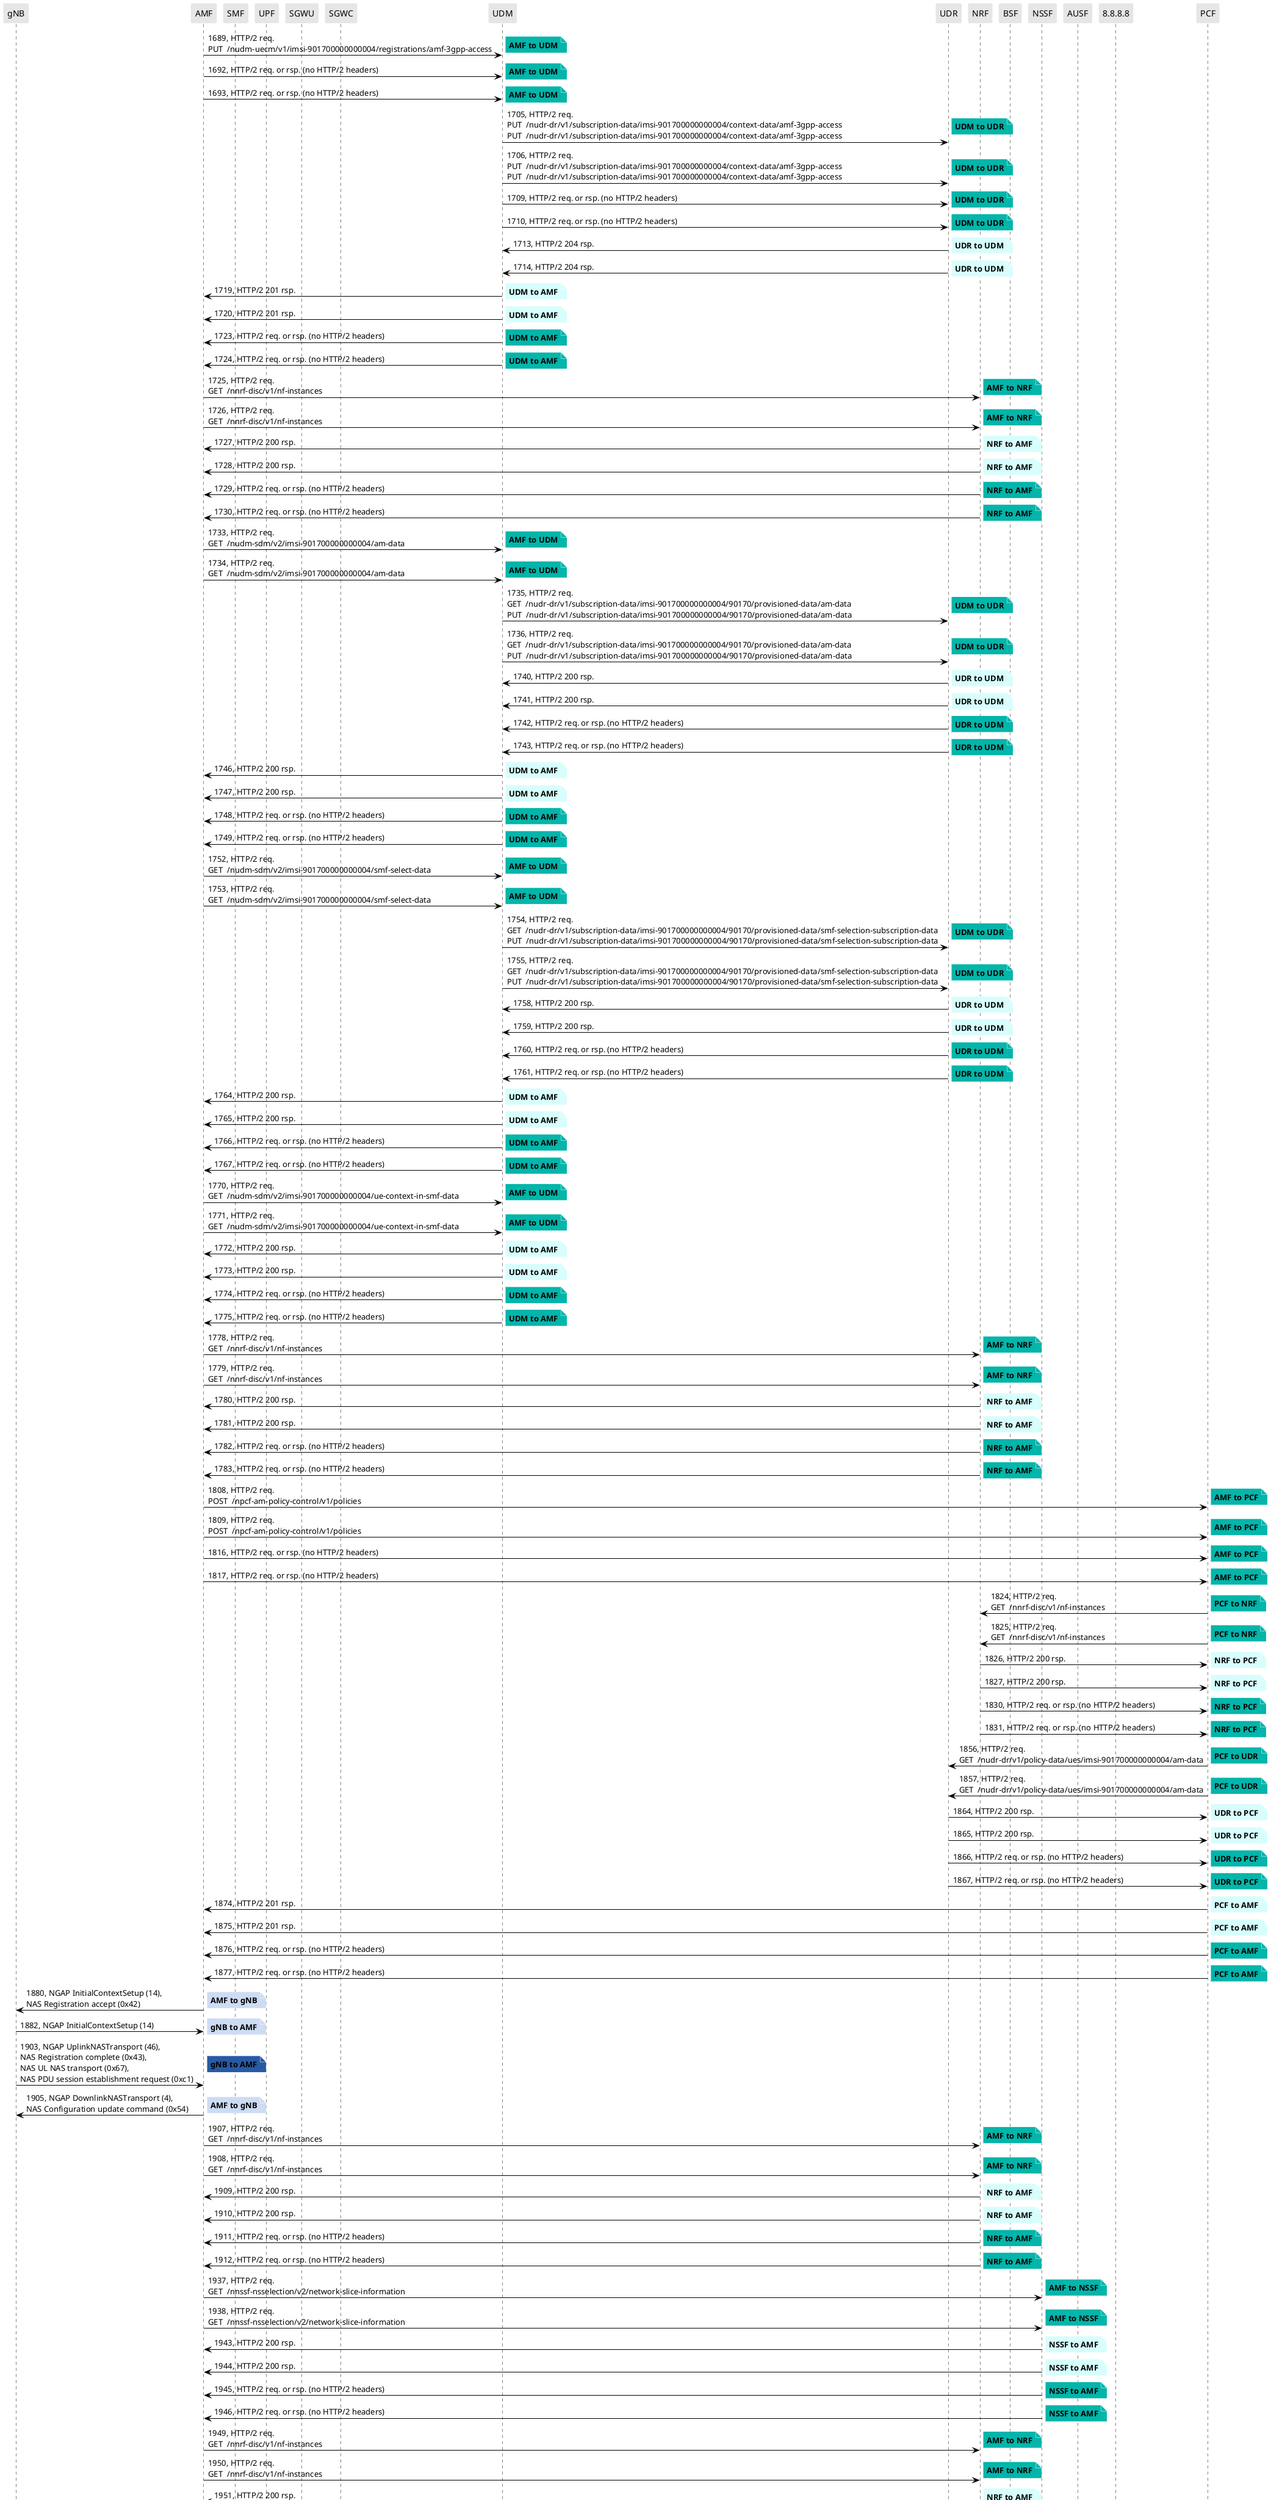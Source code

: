 @startuml
skinparam shadowing false
skinparam NoteBorderColor white
skinparam sequence {
    ArrowColor black
    LifeLineBorderColor black
    LifeLineBackgroundColor black
    ParticipantBorderColor white
    ParticipantBackgroundColor #e6e6e6
}
participant "gNB"
participant "AMF"
participant "SMF"
participant "UPF"
participant "SGWU"
participant "SGWC"
participant "UDM"
participant "UDR"
participant "NRF"
participant "BSF"
participant "NSSF"
participant "AUSF"
participant "8.8.8.8"
participant "PCF"

"AMF" -> "UDM": 1689, HTTP/2 req.\nPUT  /nudm-uecm/v1/imsi-901700000000004/registrations/amf-3gpp-access

note right #03B5AA
**AMF to UDM**
end note

"AMF" -> "UDM": 1692, HTTP/2 req. or rsp. (no HTTP/2 headers)

note right #03B5AA
**AMF to UDM**
end note

"AMF" -> "UDM": 1693, HTTP/2 req. or rsp. (no HTTP/2 headers)

note right #03B5AA
**AMF to UDM**
end note

"UDM" -> "UDR": 1705, HTTP/2 req.\nPUT  /nudr-dr/v1/subscription-data/imsi-901700000000004/context-data/amf-3gpp-access\nPUT  /nudr-dr/v1/subscription-data/imsi-901700000000004/context-data/amf-3gpp-access

note right #03B5AA
**UDM to UDR**
end note

"UDM" -> "UDR": 1706, HTTP/2 req.\nPUT  /nudr-dr/v1/subscription-data/imsi-901700000000004/context-data/amf-3gpp-access\nPUT  /nudr-dr/v1/subscription-data/imsi-901700000000004/context-data/amf-3gpp-access

note right #03B5AA
**UDM to UDR**
end note

"UDM" -> "UDR": 1709, HTTP/2 req. or rsp. (no HTTP/2 headers)

note right #03B5AA
**UDM to UDR**
end note

"UDM" -> "UDR": 1710, HTTP/2 req. or rsp. (no HTTP/2 headers)

note right #03B5AA
**UDM to UDR**
end note

"UDR" -> "UDM": 1713, HTTP/2 204 rsp.

note right #D7FEFC
**UDR to UDM**
end note

"UDR" -> "UDM": 1714, HTTP/2 204 rsp.

note right #D7FEFC
**UDR to UDM**
end note

"UDM" -> "AMF": 1719, HTTP/2 201 rsp.

note right #D7FEFC
**UDM to AMF**
end note

"UDM" -> "AMF": 1720, HTTP/2 201 rsp.

note right #D7FEFC
**UDM to AMF**
end note

"UDM" -> "AMF": 1723, HTTP/2 req. or rsp. (no HTTP/2 headers)

note right #03B5AA
**UDM to AMF**
end note

"UDM" -> "AMF": 1724, HTTP/2 req. or rsp. (no HTTP/2 headers)

note right #03B5AA
**UDM to AMF**
end note

"AMF" -> "NRF": 1725, HTTP/2 req.\nGET  /nnrf-disc/v1/nf-instances

note right #03B5AA
**AMF to NRF**
end note

"AMF" -> "NRF": 1726, HTTP/2 req.\nGET  /nnrf-disc/v1/nf-instances

note right #03B5AA
**AMF to NRF**
end note

"NRF" -> "AMF": 1727, HTTP/2 200 rsp.

note right #D7FEFC
**NRF to AMF**
end note

"NRF" -> "AMF": 1728, HTTP/2 200 rsp.

note right #D7FEFC
**NRF to AMF**
end note

"NRF" -> "AMF": 1729, HTTP/2 req. or rsp. (no HTTP/2 headers)

note right #03B5AA
**NRF to AMF**
end note

"NRF" -> "AMF": 1730, HTTP/2 req. or rsp. (no HTTP/2 headers)

note right #03B5AA
**NRF to AMF**
end note

"AMF" -> "UDM": 1733, HTTP/2 req.\nGET  /nudm-sdm/v2/imsi-901700000000004/am-data

note right #03B5AA
**AMF to UDM**
end note

"AMF" -> "UDM": 1734, HTTP/2 req.\nGET  /nudm-sdm/v2/imsi-901700000000004/am-data

note right #03B5AA
**AMF to UDM**
end note

"UDM" -> "UDR": 1735, HTTP/2 req.\nGET  /nudr-dr/v1/subscription-data/imsi-901700000000004/90170/provisioned-data/am-data\nPUT  /nudr-dr/v1/subscription-data/imsi-901700000000004/90170/provisioned-data/am-data

note right #03B5AA
**UDM to UDR**
end note

"UDM" -> "UDR": 1736, HTTP/2 req.\nGET  /nudr-dr/v1/subscription-data/imsi-901700000000004/90170/provisioned-data/am-data\nPUT  /nudr-dr/v1/subscription-data/imsi-901700000000004/90170/provisioned-data/am-data

note right #03B5AA
**UDM to UDR**
end note

"UDR" -> "UDM": 1740, HTTP/2 200 rsp.

note right #D7FEFC
**UDR to UDM**
end note

"UDR" -> "UDM": 1741, HTTP/2 200 rsp.

note right #D7FEFC
**UDR to UDM**
end note

"UDR" -> "UDM": 1742, HTTP/2 req. or rsp. (no HTTP/2 headers)

note right #03B5AA
**UDR to UDM**
end note

"UDR" -> "UDM": 1743, HTTP/2 req. or rsp. (no HTTP/2 headers)

note right #03B5AA
**UDR to UDM**
end note

"UDM" -> "AMF": 1746, HTTP/2 200 rsp.

note right #D7FEFC
**UDM to AMF**
end note

"UDM" -> "AMF": 1747, HTTP/2 200 rsp.

note right #D7FEFC
**UDM to AMF**
end note

"UDM" -> "AMF": 1748, HTTP/2 req. or rsp. (no HTTP/2 headers)

note right #03B5AA
**UDM to AMF**
end note

"UDM" -> "AMF": 1749, HTTP/2 req. or rsp. (no HTTP/2 headers)

note right #03B5AA
**UDM to AMF**
end note

"AMF" -> "UDM": 1752, HTTP/2 req.\nGET  /nudm-sdm/v2/imsi-901700000000004/smf-select-data

note right #03B5AA
**AMF to UDM**
end note

"AMF" -> "UDM": 1753, HTTP/2 req.\nGET  /nudm-sdm/v2/imsi-901700000000004/smf-select-data

note right #03B5AA
**AMF to UDM**
end note

"UDM" -> "UDR": 1754, HTTP/2 req.\nGET  /nudr-dr/v1/subscription-data/imsi-901700000000004/90170/provisioned-data/smf-selection-subscription-data\nPUT  /nudr-dr/v1/subscription-data/imsi-901700000000004/90170/provisioned-data/smf-selection-subscription-data

note right #03B5AA
**UDM to UDR**
end note

"UDM" -> "UDR": 1755, HTTP/2 req.\nGET  /nudr-dr/v1/subscription-data/imsi-901700000000004/90170/provisioned-data/smf-selection-subscription-data\nPUT  /nudr-dr/v1/subscription-data/imsi-901700000000004/90170/provisioned-data/smf-selection-subscription-data

note right #03B5AA
**UDM to UDR**
end note

"UDR" -> "UDM": 1758, HTTP/2 200 rsp.

note right #D7FEFC
**UDR to UDM**
end note

"UDR" -> "UDM": 1759, HTTP/2 200 rsp.

note right #D7FEFC
**UDR to UDM**
end note

"UDR" -> "UDM": 1760, HTTP/2 req. or rsp. (no HTTP/2 headers)

note right #03B5AA
**UDR to UDM**
end note

"UDR" -> "UDM": 1761, HTTP/2 req. or rsp. (no HTTP/2 headers)

note right #03B5AA
**UDR to UDM**
end note

"UDM" -> "AMF": 1764, HTTP/2 200 rsp.

note right #D7FEFC
**UDM to AMF**
end note

"UDM" -> "AMF": 1765, HTTP/2 200 rsp.

note right #D7FEFC
**UDM to AMF**
end note

"UDM" -> "AMF": 1766, HTTP/2 req. or rsp. (no HTTP/2 headers)

note right #03B5AA
**UDM to AMF**
end note

"UDM" -> "AMF": 1767, HTTP/2 req. or rsp. (no HTTP/2 headers)

note right #03B5AA
**UDM to AMF**
end note

"AMF" -> "UDM": 1770, HTTP/2 req.\nGET  /nudm-sdm/v2/imsi-901700000000004/ue-context-in-smf-data

note right #03B5AA
**AMF to UDM**
end note

"AMF" -> "UDM": 1771, HTTP/2 req.\nGET  /nudm-sdm/v2/imsi-901700000000004/ue-context-in-smf-data

note right #03B5AA
**AMF to UDM**
end note

"UDM" -> "AMF": 1772, HTTP/2 200 rsp.

note right #D7FEFC
**UDM to AMF**
end note

"UDM" -> "AMF": 1773, HTTP/2 200 rsp.

note right #D7FEFC
**UDM to AMF**
end note

"UDM" -> "AMF": 1774, HTTP/2 req. or rsp. (no HTTP/2 headers)

note right #03B5AA
**UDM to AMF**
end note

"UDM" -> "AMF": 1775, HTTP/2 req. or rsp. (no HTTP/2 headers)

note right #03B5AA
**UDM to AMF**
end note

"AMF" -> "NRF": 1778, HTTP/2 req.\nGET  /nnrf-disc/v1/nf-instances

note right #03B5AA
**AMF to NRF**
end note

"AMF" -> "NRF": 1779, HTTP/2 req.\nGET  /nnrf-disc/v1/nf-instances

note right #03B5AA
**AMF to NRF**
end note

"NRF" -> "AMF": 1780, HTTP/2 200 rsp.

note right #D7FEFC
**NRF to AMF**
end note

"NRF" -> "AMF": 1781, HTTP/2 200 rsp.

note right #D7FEFC
**NRF to AMF**
end note

"NRF" -> "AMF": 1782, HTTP/2 req. or rsp. (no HTTP/2 headers)

note right #03B5AA
**NRF to AMF**
end note

"NRF" -> "AMF": 1783, HTTP/2 req. or rsp. (no HTTP/2 headers)

note right #03B5AA
**NRF to AMF**
end note

"AMF" -> "PCF": 1808, HTTP/2 req.\nPOST  /npcf-am-policy-control/v1/policies

note right #03B5AA
**AMF to PCF**
end note

"AMF" -> "PCF": 1809, HTTP/2 req.\nPOST  /npcf-am-policy-control/v1/policies

note right #03B5AA
**AMF to PCF**
end note

"AMF" -> "PCF": 1816, HTTP/2 req. or rsp. (no HTTP/2 headers)

note right #03B5AA
**AMF to PCF**
end note

"AMF" -> "PCF": 1817, HTTP/2 req. or rsp. (no HTTP/2 headers)

note right #03B5AA
**AMF to PCF**
end note

"PCF" -> "NRF": 1824, HTTP/2 req.\nGET  /nnrf-disc/v1/nf-instances

note right #03B5AA
**PCF to NRF**
end note

"PCF" -> "NRF": 1825, HTTP/2 req.\nGET  /nnrf-disc/v1/nf-instances

note right #03B5AA
**PCF to NRF**
end note

"NRF" -> "PCF": 1826, HTTP/2 200 rsp.

note right #D7FEFC
**NRF to PCF**
end note

"NRF" -> "PCF": 1827, HTTP/2 200 rsp.

note right #D7FEFC
**NRF to PCF**
end note

"NRF" -> "PCF": 1830, HTTP/2 req. or rsp. (no HTTP/2 headers)

note right #03B5AA
**NRF to PCF**
end note

"NRF" -> "PCF": 1831, HTTP/2 req. or rsp. (no HTTP/2 headers)

note right #03B5AA
**NRF to PCF**
end note

"PCF" -> "UDR": 1856, HTTP/2 req.\nGET  /nudr-dr/v1/policy-data/ues/imsi-901700000000004/am-data

note right #03B5AA
**PCF to UDR**
end note

"PCF" -> "UDR": 1857, HTTP/2 req.\nGET  /nudr-dr/v1/policy-data/ues/imsi-901700000000004/am-data

note right #03B5AA
**PCF to UDR**
end note

"UDR" -> "PCF": 1864, HTTP/2 200 rsp.

note right #D7FEFC
**UDR to PCF**
end note

"UDR" -> "PCF": 1865, HTTP/2 200 rsp.

note right #D7FEFC
**UDR to PCF**
end note

"UDR" -> "PCF": 1866, HTTP/2 req. or rsp. (no HTTP/2 headers)

note right #03B5AA
**UDR to PCF**
end note

"UDR" -> "PCF": 1867, HTTP/2 req. or rsp. (no HTTP/2 headers)

note right #03B5AA
**UDR to PCF**
end note

"PCF" -> "AMF": 1874, HTTP/2 201 rsp.

note right #D7FEFC
**PCF to AMF**
end note

"PCF" -> "AMF": 1875, HTTP/2 201 rsp.

note right #D7FEFC
**PCF to AMF**
end note

"PCF" -> "AMF": 1876, HTTP/2 req. or rsp. (no HTTP/2 headers)

note right #03B5AA
**PCF to AMF**
end note

"PCF" -> "AMF": 1877, HTTP/2 req. or rsp. (no HTTP/2 headers)

note right #03B5AA
**PCF to AMF**
end note

"AMF" -> "gNB": 1880, NGAP InitialContextSetup (14),\nNAS Registration accept (0x42)

note right #CDDCF3
**AMF to gNB**
end note

"gNB" -> "AMF": 1882, NGAP InitialContextSetup (14)

note right #CDDCF3
**gNB to AMF**
end note

"gNB" -> "AMF": 1903, NGAP UplinkNASTransport (46),\nNAS Registration complete (0x43),\nNAS UL NAS transport (0x67),\nNAS PDU session establishment request (0xc1)

note right #285AA4
**gNB to AMF**
end note

"AMF" -> "gNB": 1905, NGAP DownlinkNASTransport (4),\nNAS Configuration update command (0x54)

note right #CDDCF3
**AMF to gNB**
end note

"AMF" -> "NRF": 1907, HTTP/2 req.\nGET  /nnrf-disc/v1/nf-instances

note right #03B5AA
**AMF to NRF**
end note

"AMF" -> "NRF": 1908, HTTP/2 req.\nGET  /nnrf-disc/v1/nf-instances

note right #03B5AA
**AMF to NRF**
end note

"NRF" -> "AMF": 1909, HTTP/2 200 rsp.

note right #D7FEFC
**NRF to AMF**
end note

"NRF" -> "AMF": 1910, HTTP/2 200 rsp.

note right #D7FEFC
**NRF to AMF**
end note

"NRF" -> "AMF": 1911, HTTP/2 req. or rsp. (no HTTP/2 headers)

note right #03B5AA
**NRF to AMF**
end note

"NRF" -> "AMF": 1912, HTTP/2 req. or rsp. (no HTTP/2 headers)

note right #03B5AA
**NRF to AMF**
end note

"AMF" -> "NSSF": 1937, HTTP/2 req.\nGET  /nnssf-nsselection/v2/network-slice-information

note right #03B5AA
**AMF to NSSF**
end note

"AMF" -> "NSSF": 1938, HTTP/2 req.\nGET  /nnssf-nsselection/v2/network-slice-information

note right #03B5AA
**AMF to NSSF**
end note

"NSSF" -> "AMF": 1943, HTTP/2 200 rsp.

note right #D7FEFC
**NSSF to AMF**
end note

"NSSF" -> "AMF": 1944, HTTP/2 200 rsp.

note right #D7FEFC
**NSSF to AMF**
end note

"NSSF" -> "AMF": 1945, HTTP/2 req. or rsp. (no HTTP/2 headers)

note right #03B5AA
**NSSF to AMF**
end note

"NSSF" -> "AMF": 1946, HTTP/2 req. or rsp. (no HTTP/2 headers)

note right #03B5AA
**NSSF to AMF**
end note

"AMF" -> "NRF": 1949, HTTP/2 req.\nGET  /nnrf-disc/v1/nf-instances

note right #03B5AA
**AMF to NRF**
end note

"AMF" -> "NRF": 1950, HTTP/2 req.\nGET  /nnrf-disc/v1/nf-instances

note right #03B5AA
**AMF to NRF**
end note

"NRF" -> "AMF": 1951, HTTP/2 200 rsp.

note right #D7FEFC
**NRF to AMF**
end note

"NRF" -> "AMF": 1952, HTTP/2 200 rsp.

note right #D7FEFC
**NRF to AMF**
end note

"NRF" -> "AMF": 1953, HTTP/2 req. or rsp. (no HTTP/2 headers)

note right #03B5AA
**NRF to AMF**
end note

"NRF" -> "AMF": 1954, HTTP/2 req. or rsp. (no HTTP/2 headers)

note right #03B5AA
**NRF to AMF**
end note

"AMF" -> "gNB": 1957, NGAP DownlinkNASTransport (4),\nNAS DL NAS transport (0x68),\nNAS PDU session establishment request (0xc1)

note right #285AA4
**AMF to gNB**
end note

"AMF" -> "NRF": 1987, HTTP/2 req.\nPATCH  /nnrf-nfm/v1/nf-instances/3a52609e-f5a8-41ed-956c-a9071229793c

note right #03B5AA
**AMF to NRF**
end note

"AMF" -> "NRF": 1988, HTTP/2 req.\nPATCH  /nnrf-nfm/v1/nf-instances/3a52609e-f5a8-41ed-956c-a9071229793c

note right #03B5AA
**AMF to NRF**
end note

@enduml
